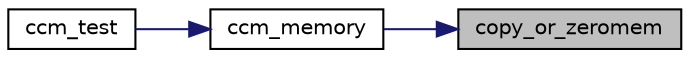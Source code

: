 digraph "copy_or_zeromem"
{
 // LATEX_PDF_SIZE
  edge [fontname="Helvetica",fontsize="10",labelfontname="Helvetica",labelfontsize="10"];
  node [fontname="Helvetica",fontsize="10",shape=record];
  rankdir="RL";
  Node1 [label="copy_or_zeromem",height=0.2,width=0.4,color="black", fillcolor="grey75", style="filled", fontcolor="black",tooltip="Either copy or zero a block of memory in constant time."];
  Node1 -> Node2 [dir="back",color="midnightblue",fontsize="10",style="solid",fontname="Helvetica"];
  Node2 [label="ccm_memory",height=0.2,width=0.4,color="black", fillcolor="white", style="filled",URL="$ccm__memory_8c.html#acdd7923e6aee8984662ed5000dc2d7fe",tooltip="CCM encrypt/decrypt and produce an authentication tag."];
  Node2 -> Node3 [dir="back",color="midnightblue",fontsize="10",style="solid",fontname="Helvetica"];
  Node3 [label="ccm_test",height=0.2,width=0.4,color="black", fillcolor="white", style="filled",URL="$ccm__test_8c.html#af02fbfac6da1b71a49ad14537796b006",tooltip=" "];
}
